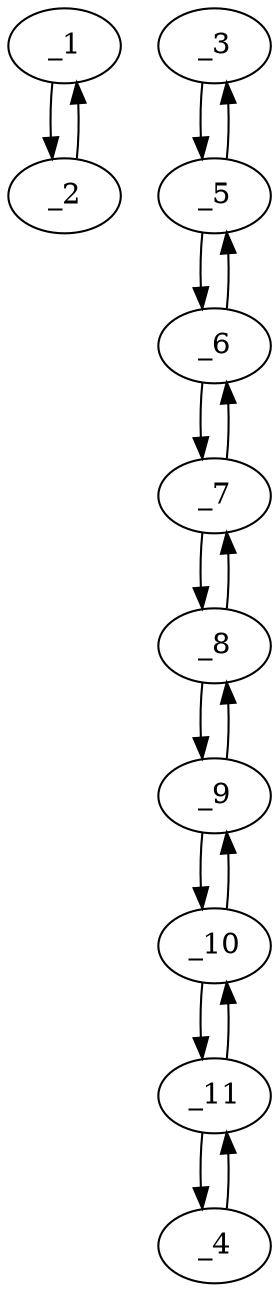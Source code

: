 digraph f1827_06 {
	_1	 [x="86.000000",
		y="77.000000"];
	_2	 [x="81.000000",
		y="97.000000"];
	_1 -> _2	 [angle="1.815775",
		orient="0.970143"];
	_2 -> _1	 [angle="-1.325818",
		orient="-0.970143"];
	_3	 [x="115.000000",
		y="99.000000"];
	_5	 [x="123.000000",
		y="112.000000"];
	_3 -> _5	 [angle="1.019141",
		orient="0.851658"];
	_4	 [x="221.000000",
		y="155.000000"];
	_11	 [x="212.000000",
		y="143.000000"];
	_4 -> _11	 [angle="-2.214297",
		orient="-0.800000"];
	_5 -> _3	 [angle="-2.122451",
		orient="-0.851658"];
	_6	 [x="137.000000",
		y="120.000000"];
	_5 -> _6	 [angle="0.519146",
		orient="0.496139"];
	_6 -> _5	 [angle="-2.622447",
		orient="-0.496139"];
	_7	 [x="155.000000",
		y="117.000000"];
	_6 -> _7	 [angle="-0.165149",
		orient="-0.164399"];
	_7 -> _6	 [angle="2.976444",
		orient="0.164399"];
	_8	 [x="175.000000",
		y="116.000000"];
	_7 -> _8	 [angle="-0.049958",
		orient="-0.049938"];
	_8 -> _7	 [angle="3.091634",
		orient="0.049938"];
	_9	 [x="189.000000",
		y="123.000000"];
	_8 -> _9	 [angle="0.463648",
		orient="0.447214"];
	_9 -> _8	 [angle="-2.677945",
		orient="-0.447214"];
	_10	 [x="202.000000",
		y="132.000000"];
	_9 -> _10	 [angle="0.605545",
		orient="0.569210"];
	_10 -> _9	 [angle="-2.536048",
		orient="-0.569210"];
	_10 -> _11	 [angle="0.832981",
		orient="0.739940"];
	_11 -> _4	 [angle="0.927295",
		orient="0.800000"];
	_11 -> _10	 [angle="-2.308611",
		orient="-0.739940"];
}
